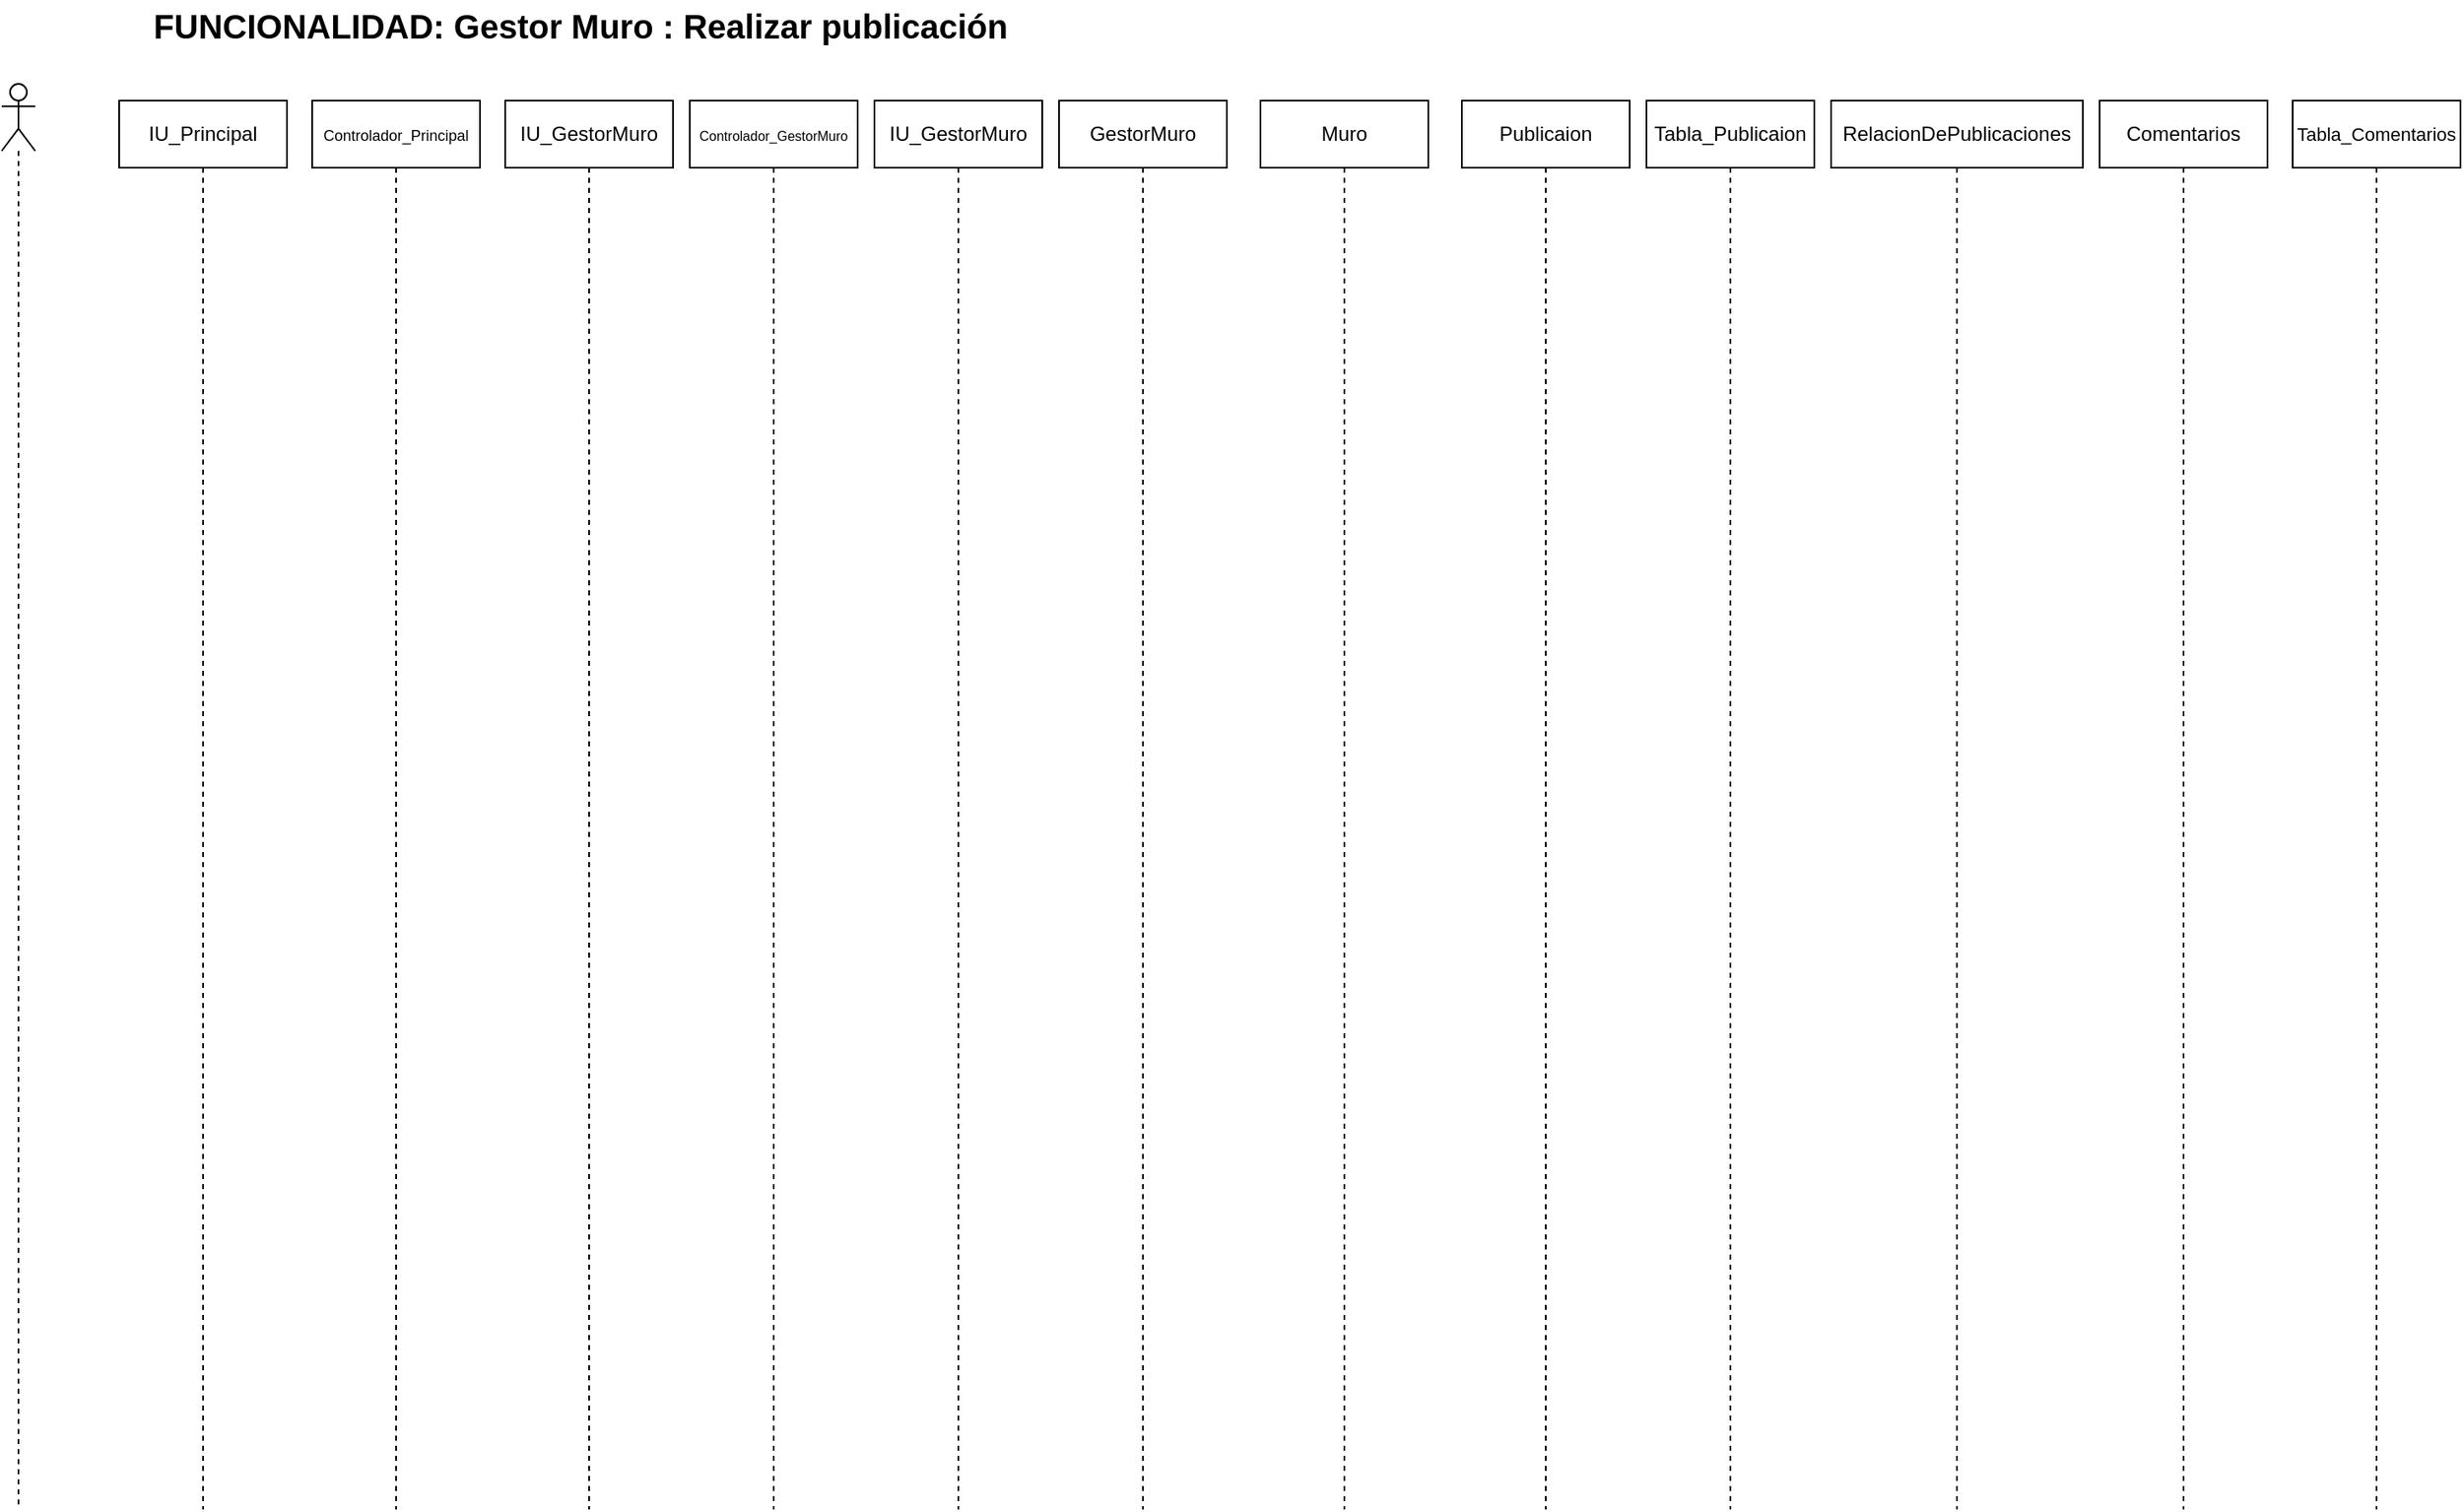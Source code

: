 <mxfile version="24.4.4" type="github" pages="2">
  <diagram name="Page-1" id="t3eCSwud4e4TgrzSVte0">
    <mxGraphModel dx="2674" dy="1486" grid="1" gridSize="10" guides="1" tooltips="1" connect="1" arrows="1" fold="1" page="1" pageScale="1" pageWidth="850" pageHeight="1100" math="0" shadow="0">
      <root>
        <mxCell id="0" />
        <mxCell id="1" parent="0" />
        <mxCell id="o4KUA2V1EvotBa9ctoQ6-1" value="IU_Principal" style="shape=umlLifeline;perimeter=lifelinePerimeter;whiteSpace=wrap;html=1;container=1;dropTarget=0;collapsible=0;recursiveResize=0;outlineConnect=0;portConstraint=eastwest;newEdgeStyle={&quot;curved&quot;:0,&quot;rounded&quot;:0};" vertex="1" parent="1">
          <mxGeometry x="170" y="120" width="100" height="840" as="geometry" />
        </mxCell>
        <mxCell id="o4KUA2V1EvotBa9ctoQ6-2" value="IU_GestorMuro" style="shape=umlLifeline;perimeter=lifelinePerimeter;whiteSpace=wrap;html=1;container=1;dropTarget=0;collapsible=0;recursiveResize=0;outlineConnect=0;portConstraint=eastwest;newEdgeStyle={&quot;curved&quot;:0,&quot;rounded&quot;:0};" vertex="1" parent="1">
          <mxGeometry x="400" y="120" width="100" height="840" as="geometry" />
        </mxCell>
        <mxCell id="o4KUA2V1EvotBa9ctoQ6-3" value="&lt;font style=&quot;font-size: 9px;&quot;&gt;Controlador_Principal&lt;/font&gt;" style="shape=umlLifeline;perimeter=lifelinePerimeter;whiteSpace=wrap;html=1;container=1;dropTarget=0;collapsible=0;recursiveResize=0;outlineConnect=0;portConstraint=eastwest;newEdgeStyle={&quot;curved&quot;:0,&quot;rounded&quot;:0};" vertex="1" parent="1">
          <mxGeometry x="285" y="120" width="100" height="840" as="geometry" />
        </mxCell>
        <mxCell id="o4KUA2V1EvotBa9ctoQ6-4" value="&lt;font style=&quot;font-size: 8px;&quot;&gt;Controlador_GestorMuro&lt;/font&gt;" style="shape=umlLifeline;perimeter=lifelinePerimeter;whiteSpace=wrap;html=1;container=1;dropTarget=0;collapsible=0;recursiveResize=0;outlineConnect=0;portConstraint=eastwest;newEdgeStyle={&quot;curved&quot;:0,&quot;rounded&quot;:0};" vertex="1" parent="1">
          <mxGeometry x="510" y="120" width="100" height="840" as="geometry" />
        </mxCell>
        <mxCell id="o4KUA2V1EvotBa9ctoQ6-5" value="IU_GestorMuro" style="shape=umlLifeline;perimeter=lifelinePerimeter;whiteSpace=wrap;html=1;container=1;dropTarget=0;collapsible=0;recursiveResize=0;outlineConnect=0;portConstraint=eastwest;newEdgeStyle={&quot;curved&quot;:0,&quot;rounded&quot;:0};" vertex="1" parent="1">
          <mxGeometry x="620" y="120" width="100" height="840" as="geometry" />
        </mxCell>
        <mxCell id="o4KUA2V1EvotBa9ctoQ6-6" value="GestorMuro" style="shape=umlLifeline;perimeter=lifelinePerimeter;whiteSpace=wrap;html=1;container=1;dropTarget=0;collapsible=0;recursiveResize=0;outlineConnect=0;portConstraint=eastwest;newEdgeStyle={&quot;curved&quot;:0,&quot;rounded&quot;:0};" vertex="1" parent="1">
          <mxGeometry x="730" y="120" width="100" height="840" as="geometry" />
        </mxCell>
        <mxCell id="o4KUA2V1EvotBa9ctoQ6-7" value="Muro" style="shape=umlLifeline;perimeter=lifelinePerimeter;whiteSpace=wrap;html=1;container=1;dropTarget=0;collapsible=0;recursiveResize=0;outlineConnect=0;portConstraint=eastwest;newEdgeStyle={&quot;curved&quot;:0,&quot;rounded&quot;:0};" vertex="1" parent="1">
          <mxGeometry x="850" y="120" width="100" height="840" as="geometry" />
        </mxCell>
        <mxCell id="o4KUA2V1EvotBa9ctoQ6-8" value="Publicaion" style="shape=umlLifeline;perimeter=lifelinePerimeter;whiteSpace=wrap;html=1;container=1;dropTarget=0;collapsible=0;recursiveResize=0;outlineConnect=0;portConstraint=eastwest;newEdgeStyle={&quot;curved&quot;:0,&quot;rounded&quot;:0};" vertex="1" parent="1">
          <mxGeometry x="970" y="120" width="100" height="840" as="geometry" />
        </mxCell>
        <mxCell id="o4KUA2V1EvotBa9ctoQ6-9" value="Comentarios" style="shape=umlLifeline;perimeter=lifelinePerimeter;whiteSpace=wrap;html=1;container=1;dropTarget=0;collapsible=0;recursiveResize=0;outlineConnect=0;portConstraint=eastwest;newEdgeStyle={&quot;curved&quot;:0,&quot;rounded&quot;:0};" vertex="1" parent="1">
          <mxGeometry x="1350" y="120" width="100" height="840" as="geometry" />
        </mxCell>
        <mxCell id="o4KUA2V1EvotBa9ctoQ6-10" value="&lt;font style=&quot;font-size: 11px;&quot;&gt;Tabla_Comentarios&lt;/font&gt;" style="shape=umlLifeline;perimeter=lifelinePerimeter;whiteSpace=wrap;html=1;container=1;dropTarget=0;collapsible=0;recursiveResize=0;outlineConnect=0;portConstraint=eastwest;newEdgeStyle={&quot;curved&quot;:0,&quot;rounded&quot;:0};" vertex="1" parent="1">
          <mxGeometry x="1465" y="120" width="100" height="840" as="geometry" />
        </mxCell>
        <mxCell id="o4KUA2V1EvotBa9ctoQ6-11" value="Tabla_Publicaion" style="shape=umlLifeline;perimeter=lifelinePerimeter;whiteSpace=wrap;html=1;container=1;dropTarget=0;collapsible=0;recursiveResize=0;outlineConnect=0;portConstraint=eastwest;newEdgeStyle={&quot;curved&quot;:0,&quot;rounded&quot;:0};" vertex="1" parent="1">
          <mxGeometry x="1080" y="120" width="100" height="840" as="geometry" />
        </mxCell>
        <mxCell id="o4KUA2V1EvotBa9ctoQ6-12" value="RelacionDePublicaciones" style="shape=umlLifeline;perimeter=lifelinePerimeter;whiteSpace=wrap;html=1;container=1;dropTarget=0;collapsible=0;recursiveResize=0;outlineConnect=0;portConstraint=eastwest;newEdgeStyle={&quot;curved&quot;:0,&quot;rounded&quot;:0};" vertex="1" parent="1">
          <mxGeometry x="1190" y="120" width="150" height="840" as="geometry" />
        </mxCell>
        <mxCell id="o4KUA2V1EvotBa9ctoQ6-13" value="" style="shape=umlLifeline;perimeter=lifelinePerimeter;whiteSpace=wrap;html=1;container=1;dropTarget=0;collapsible=0;recursiveResize=0;outlineConnect=0;portConstraint=eastwest;newEdgeStyle={&quot;curved&quot;:0,&quot;rounded&quot;:0};participant=umlActor;" vertex="1" parent="1">
          <mxGeometry x="100" y="110" width="20" height="850" as="geometry" />
        </mxCell>
        <mxCell id="o4KUA2V1EvotBa9ctoQ6-14" value="&lt;b&gt;&lt;font style=&quot;font-size: 20px;&quot;&gt;FUNCIONALIDAD: Gestor Muro : Realizar publicación&lt;/font&gt;&lt;/b&gt;" style="text;strokeColor=none;align=center;fillColor=none;html=1;verticalAlign=middle;whiteSpace=wrap;rounded=0;" vertex="1" parent="1">
          <mxGeometry x="150" y="60" width="590" height="30" as="geometry" />
        </mxCell>
      </root>
    </mxGraphModel>
  </diagram>
  <diagram id="foHNPJYNj5ShI1iIxmqn" name="Page-2">
    <mxGraphModel dx="936" dy="520" grid="1" gridSize="10" guides="1" tooltips="1" connect="1" arrows="1" fold="1" page="1" pageScale="1" pageWidth="850" pageHeight="1100" math="0" shadow="0">
      <root>
        <mxCell id="0" />
        <mxCell id="1" parent="0" />
        <mxCell id="cGztmx226EeI62KTXeBS-1" value="IU_Principal" style="shape=umlLifeline;perimeter=lifelinePerimeter;whiteSpace=wrap;html=1;container=1;dropTarget=0;collapsible=0;recursiveResize=0;outlineConnect=0;portConstraint=eastwest;newEdgeStyle={&quot;curved&quot;:0,&quot;rounded&quot;:0};" vertex="1" parent="1">
          <mxGeometry x="170" y="120" width="100" height="840" as="geometry" />
        </mxCell>
        <mxCell id="cGztmx226EeI62KTXeBS-2" value="IU_GestorMuro" style="shape=umlLifeline;perimeter=lifelinePerimeter;whiteSpace=wrap;html=1;container=1;dropTarget=0;collapsible=0;recursiveResize=0;outlineConnect=0;portConstraint=eastwest;newEdgeStyle={&quot;curved&quot;:0,&quot;rounded&quot;:0};" vertex="1" parent="1">
          <mxGeometry x="400" y="120" width="100" height="840" as="geometry" />
        </mxCell>
        <mxCell id="cGztmx226EeI62KTXeBS-3" value="&lt;font style=&quot;font-size: 9px;&quot;&gt;Controlador_Principal&lt;/font&gt;" style="shape=umlLifeline;perimeter=lifelinePerimeter;whiteSpace=wrap;html=1;container=1;dropTarget=0;collapsible=0;recursiveResize=0;outlineConnect=0;portConstraint=eastwest;newEdgeStyle={&quot;curved&quot;:0,&quot;rounded&quot;:0};" vertex="1" parent="1">
          <mxGeometry x="285" y="120" width="100" height="840" as="geometry" />
        </mxCell>
        <mxCell id="cGztmx226EeI62KTXeBS-4" value="&lt;font style=&quot;font-size: 8px;&quot;&gt;Controlador_GestorMuro&lt;/font&gt;" style="shape=umlLifeline;perimeter=lifelinePerimeter;whiteSpace=wrap;html=1;container=1;dropTarget=0;collapsible=0;recursiveResize=0;outlineConnect=0;portConstraint=eastwest;newEdgeStyle={&quot;curved&quot;:0,&quot;rounded&quot;:0};" vertex="1" parent="1">
          <mxGeometry x="510" y="120" width="100" height="840" as="geometry" />
        </mxCell>
        <mxCell id="cGztmx226EeI62KTXeBS-5" value="IU_GestorMuro" style="shape=umlLifeline;perimeter=lifelinePerimeter;whiteSpace=wrap;html=1;container=1;dropTarget=0;collapsible=0;recursiveResize=0;outlineConnect=0;portConstraint=eastwest;newEdgeStyle={&quot;curved&quot;:0,&quot;rounded&quot;:0};" vertex="1" parent="1">
          <mxGeometry x="620" y="120" width="100" height="840" as="geometry" />
        </mxCell>
        <mxCell id="cGztmx226EeI62KTXeBS-6" value="GestorMuro" style="shape=umlLifeline;perimeter=lifelinePerimeter;whiteSpace=wrap;html=1;container=1;dropTarget=0;collapsible=0;recursiveResize=0;outlineConnect=0;portConstraint=eastwest;newEdgeStyle={&quot;curved&quot;:0,&quot;rounded&quot;:0};" vertex="1" parent="1">
          <mxGeometry x="730" y="120" width="100" height="840" as="geometry" />
        </mxCell>
        <mxCell id="cGztmx226EeI62KTXeBS-7" value="Muro" style="shape=umlLifeline;perimeter=lifelinePerimeter;whiteSpace=wrap;html=1;container=1;dropTarget=0;collapsible=0;recursiveResize=0;outlineConnect=0;portConstraint=eastwest;newEdgeStyle={&quot;curved&quot;:0,&quot;rounded&quot;:0};" vertex="1" parent="1">
          <mxGeometry x="850" y="120" width="100" height="840" as="geometry" />
        </mxCell>
        <mxCell id="cGztmx226EeI62KTXeBS-8" value="Publicaion" style="shape=umlLifeline;perimeter=lifelinePerimeter;whiteSpace=wrap;html=1;container=1;dropTarget=0;collapsible=0;recursiveResize=0;outlineConnect=0;portConstraint=eastwest;newEdgeStyle={&quot;curved&quot;:0,&quot;rounded&quot;:0};" vertex="1" parent="1">
          <mxGeometry x="970" y="120" width="100" height="840" as="geometry" />
        </mxCell>
        <mxCell id="cGztmx226EeI62KTXeBS-9" value="Comentarios" style="shape=umlLifeline;perimeter=lifelinePerimeter;whiteSpace=wrap;html=1;container=1;dropTarget=0;collapsible=0;recursiveResize=0;outlineConnect=0;portConstraint=eastwest;newEdgeStyle={&quot;curved&quot;:0,&quot;rounded&quot;:0};" vertex="1" parent="1">
          <mxGeometry x="1350" y="120" width="100" height="840" as="geometry" />
        </mxCell>
        <mxCell id="cGztmx226EeI62KTXeBS-10" value="&lt;font style=&quot;font-size: 11px;&quot;&gt;Tabla_Comentarios&lt;/font&gt;" style="shape=umlLifeline;perimeter=lifelinePerimeter;whiteSpace=wrap;html=1;container=1;dropTarget=0;collapsible=0;recursiveResize=0;outlineConnect=0;portConstraint=eastwest;newEdgeStyle={&quot;curved&quot;:0,&quot;rounded&quot;:0};" vertex="1" parent="1">
          <mxGeometry x="1465" y="120" width="100" height="840" as="geometry" />
        </mxCell>
        <mxCell id="cGztmx226EeI62KTXeBS-11" value="Tabla_Publicaion" style="shape=umlLifeline;perimeter=lifelinePerimeter;whiteSpace=wrap;html=1;container=1;dropTarget=0;collapsible=0;recursiveResize=0;outlineConnect=0;portConstraint=eastwest;newEdgeStyle={&quot;curved&quot;:0,&quot;rounded&quot;:0};" vertex="1" parent="1">
          <mxGeometry x="1080" y="120" width="100" height="840" as="geometry" />
        </mxCell>
        <mxCell id="cGztmx226EeI62KTXeBS-12" value="RelacionDePublicaciones" style="shape=umlLifeline;perimeter=lifelinePerimeter;whiteSpace=wrap;html=1;container=1;dropTarget=0;collapsible=0;recursiveResize=0;outlineConnect=0;portConstraint=eastwest;newEdgeStyle={&quot;curved&quot;:0,&quot;rounded&quot;:0};" vertex="1" parent="1">
          <mxGeometry x="1190" y="120" width="150" height="840" as="geometry" />
        </mxCell>
        <mxCell id="cGztmx226EeI62KTXeBS-13" value="" style="shape=umlLifeline;perimeter=lifelinePerimeter;whiteSpace=wrap;html=1;container=1;dropTarget=0;collapsible=0;recursiveResize=0;outlineConnect=0;portConstraint=eastwest;newEdgeStyle={&quot;curved&quot;:0,&quot;rounded&quot;:0};participant=umlActor;" vertex="1" parent="1">
          <mxGeometry x="100" y="110" width="20" height="850" as="geometry" />
        </mxCell>
        <mxCell id="cGztmx226EeI62KTXeBS-14" value="&lt;b&gt;&lt;font style=&quot;font-size: 20px;&quot;&gt;FUNCIONALIDAD: Gestor Muro : Realizar publicación&lt;/font&gt;&lt;/b&gt;" style="text;strokeColor=none;align=center;fillColor=none;html=1;verticalAlign=middle;whiteSpace=wrap;rounded=0;" vertex="1" parent="1">
          <mxGeometry x="150" y="60" width="590" height="30" as="geometry" />
        </mxCell>
      </root>
    </mxGraphModel>
  </diagram>
</mxfile>
